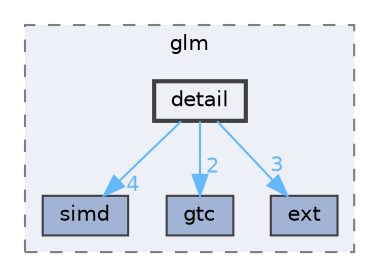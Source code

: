 digraph "C:/Users/HP/Documents/GitHub/Minero-Game/lib/glm/glm/detail"
{
 // LATEX_PDF_SIZE
  bgcolor="transparent";
  edge [fontname=Helvetica,fontsize=10,labelfontname=Helvetica,labelfontsize=10];
  node [fontname=Helvetica,fontsize=10,shape=box,height=0.2,width=0.4];
  compound=true
  subgraph clusterdir_09c269c0433daa7bc11baa4aa8d589cf {
    graph [ bgcolor="#edf0f7", pencolor="grey50", label="glm", fontname=Helvetica,fontsize=10 style="filled,dashed", URL="dir_09c269c0433daa7bc11baa4aa8d589cf.html",tooltip=""]
  dir_13fc574f794c604c0a8c319c8579e531 [label="simd", fillcolor="#a2b4d6", color="grey25", style="filled", URL="dir_13fc574f794c604c0a8c319c8579e531.html",tooltip=""];
  dir_a3e21b2493c44ac762da0ad2ae22bc71 [label="gtc", fillcolor="#a2b4d6", color="grey25", style="filled", URL="dir_a3e21b2493c44ac762da0ad2ae22bc71.html",tooltip=""];
  dir_6d076d330673a9e43ce5acc410ba393d [label="ext", fillcolor="#a2b4d6", color="grey25", style="filled", URL="dir_6d076d330673a9e43ce5acc410ba393d.html",tooltip=""];
  dir_afeb93dc112dfeb6ac5d0790e67b79d6 [label="detail", fillcolor="#edf0f7", color="grey25", style="filled,bold", URL="dir_afeb93dc112dfeb6ac5d0790e67b79d6.html",tooltip=""];
  }
  dir_afeb93dc112dfeb6ac5d0790e67b79d6->dir_13fc574f794c604c0a8c319c8579e531 [headlabel="4", labeldistance=1.5 headhref="dir_000075_000275.html" href="dir_000075_000275.html" color="steelblue1" fontcolor="steelblue1"];
  dir_afeb93dc112dfeb6ac5d0790e67b79d6->dir_6d076d330673a9e43ce5acc410ba393d [headlabel="3", labeldistance=1.5 headhref="dir_000075_000096.html" href="dir_000075_000096.html" color="steelblue1" fontcolor="steelblue1"];
  dir_afeb93dc112dfeb6ac5d0790e67b79d6->dir_a3e21b2493c44ac762da0ad2ae22bc71 [headlabel="2", labeldistance=1.5 headhref="dir_000075_000155.html" href="dir_000075_000155.html" color="steelblue1" fontcolor="steelblue1"];
}
